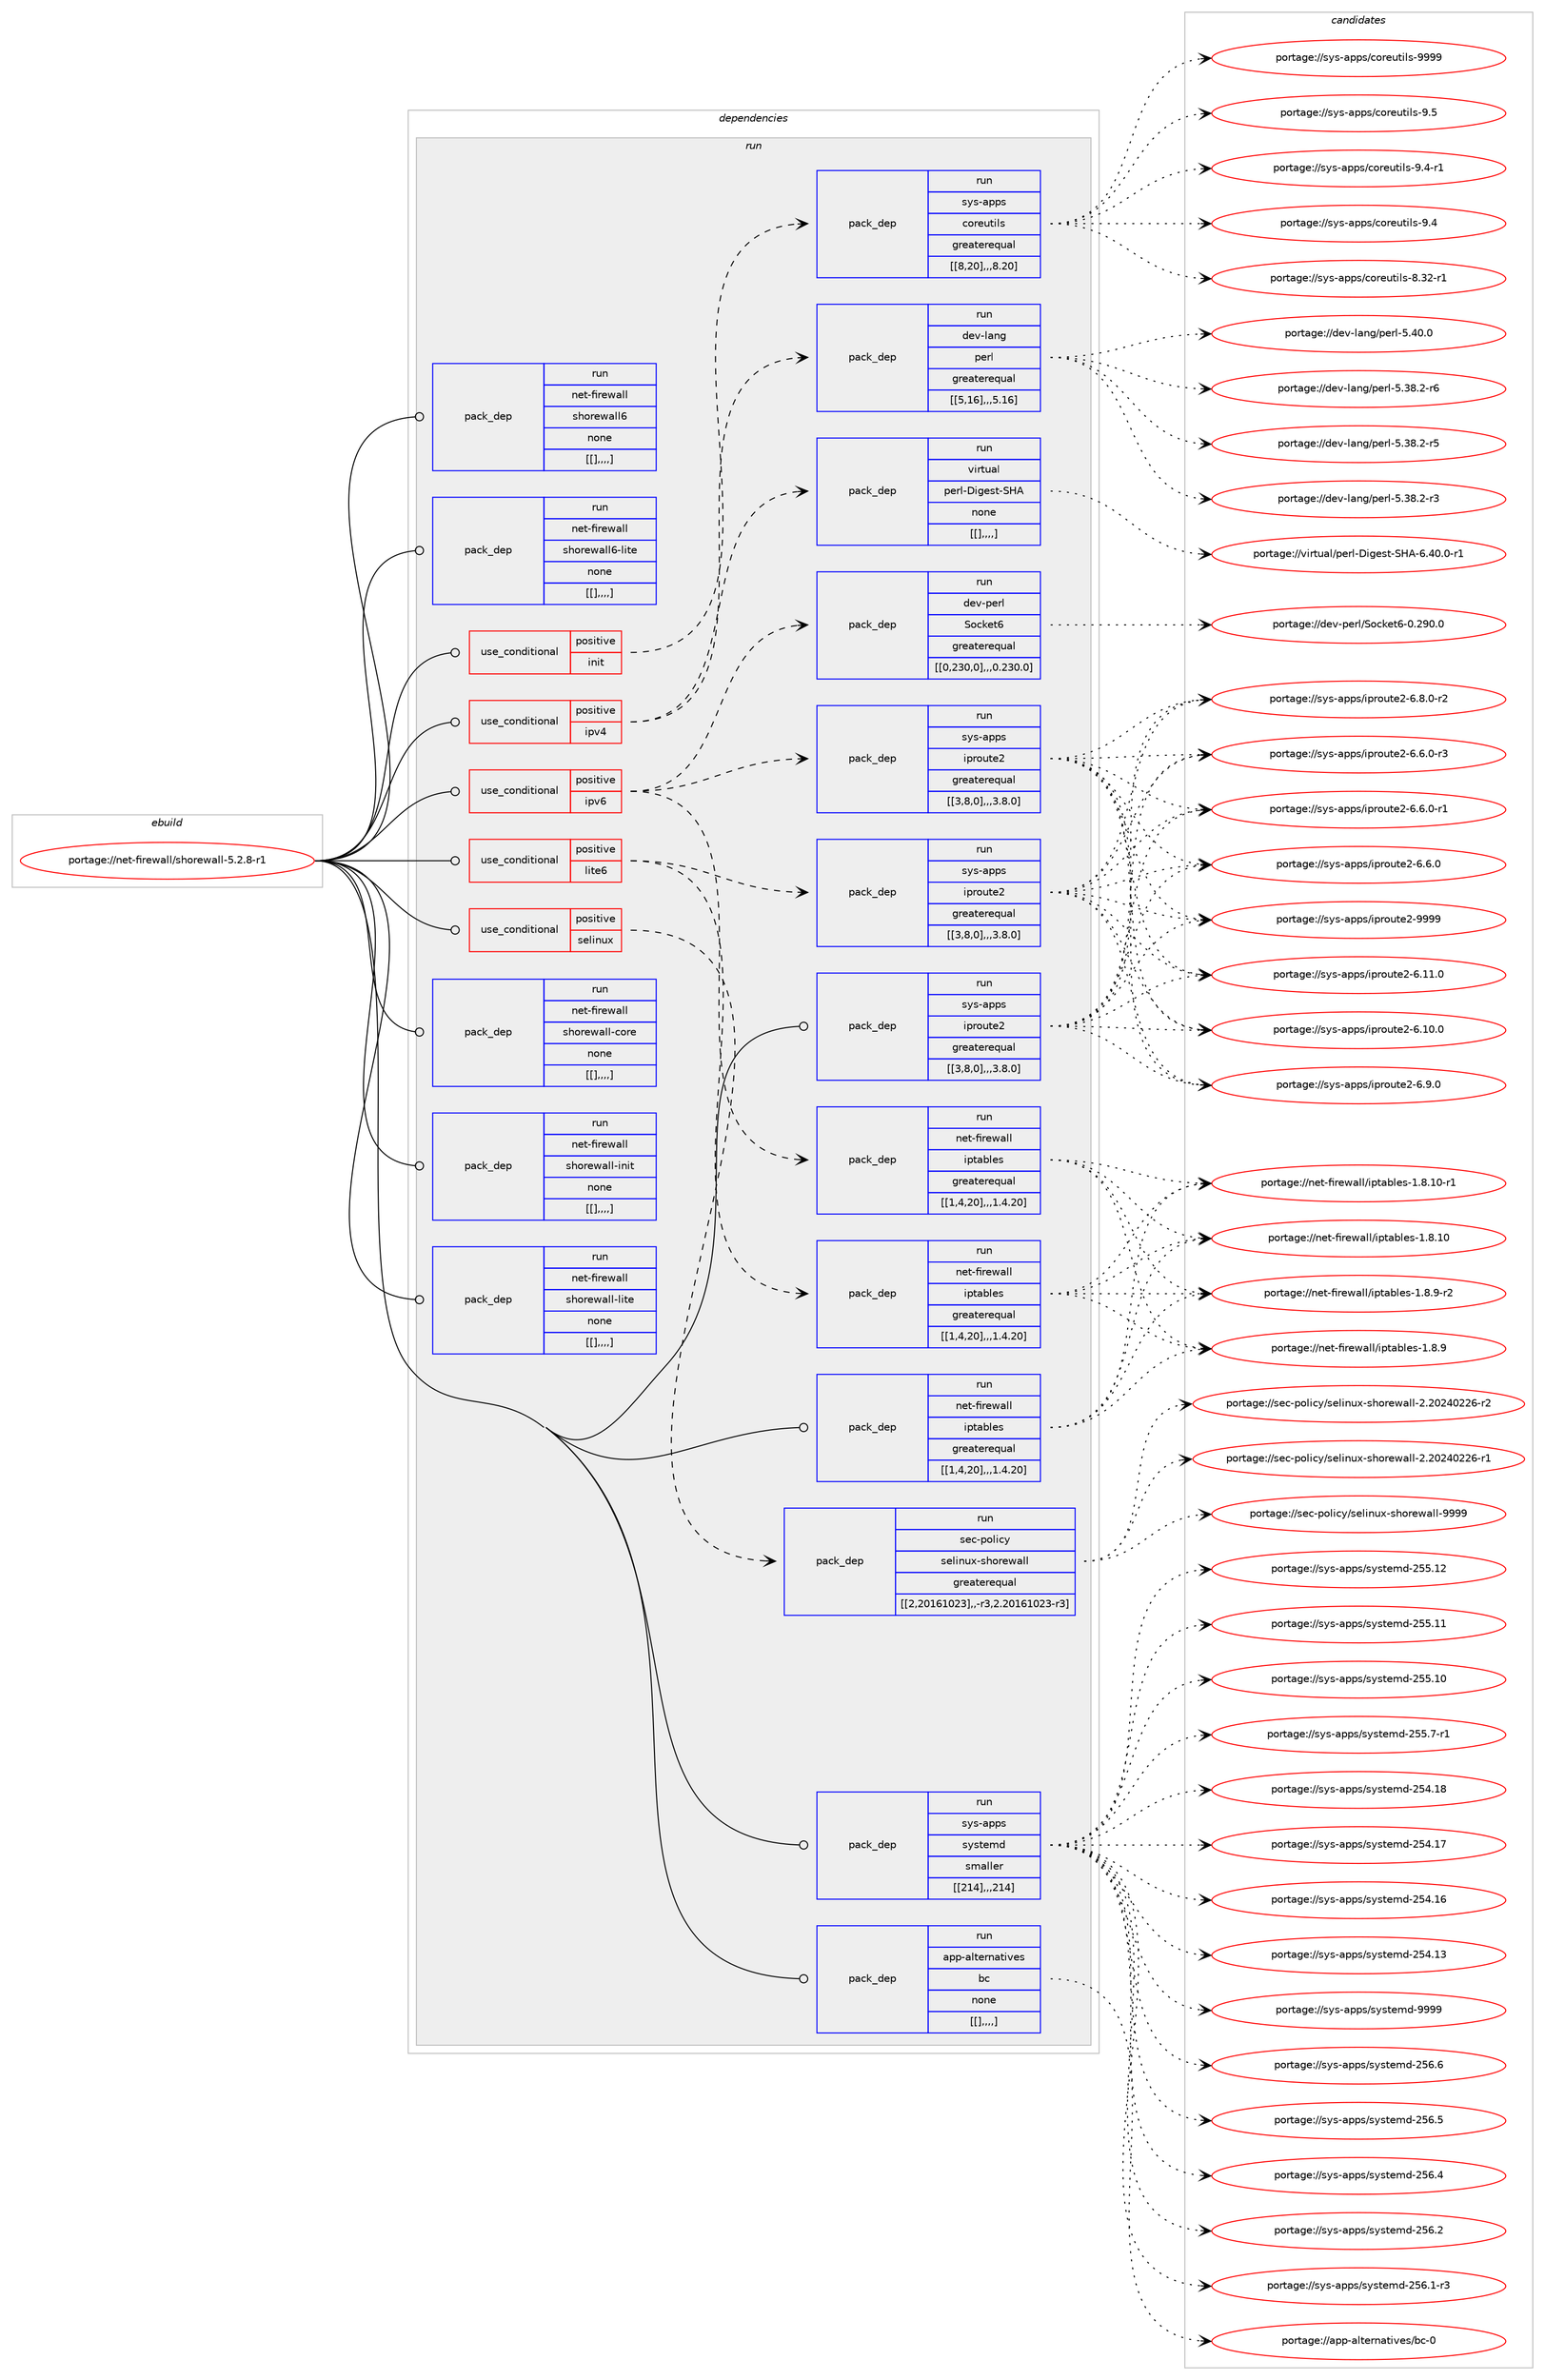 digraph prolog {

# *************
# Graph options
# *************

newrank=true;
concentrate=true;
compound=true;
graph [rankdir=LR,fontname=Helvetica,fontsize=10,ranksep=1.5];#, ranksep=2.5, nodesep=0.2];
edge  [arrowhead=vee];
node  [fontname=Helvetica,fontsize=10];

# **********
# The ebuild
# **********

subgraph cluster_leftcol {
color=gray;
label=<<i>ebuild</i>>;
id [label="portage://net-firewall/shorewall-5.2.8-r1", color=red, width=4, href="../net-firewall/shorewall-5.2.8-r1.svg"];
}

# ****************
# The dependencies
# ****************

subgraph cluster_midcol {
color=gray;
label=<<i>dependencies</i>>;
subgraph cluster_compile {
fillcolor="#eeeeee";
style=filled;
label=<<i>compile</i>>;
}
subgraph cluster_compileandrun {
fillcolor="#eeeeee";
style=filled;
label=<<i>compile and run</i>>;
}
subgraph cluster_run {
fillcolor="#eeeeee";
style=filled;
label=<<i>run</i>>;
subgraph cond94396 {
dependency358878 [label=<<TABLE BORDER="0" CELLBORDER="1" CELLSPACING="0" CELLPADDING="4"><TR><TD ROWSPAN="3" CELLPADDING="10">use_conditional</TD></TR><TR><TD>positive</TD></TR><TR><TD>init</TD></TR></TABLE>>, shape=none, color=red];
subgraph pack261847 {
dependency358879 [label=<<TABLE BORDER="0" CELLBORDER="1" CELLSPACING="0" CELLPADDING="4" WIDTH="220"><TR><TD ROWSPAN="6" CELLPADDING="30">pack_dep</TD></TR><TR><TD WIDTH="110">run</TD></TR><TR><TD>sys-apps</TD></TR><TR><TD>coreutils</TD></TR><TR><TD>greaterequal</TD></TR><TR><TD>[[8,20],,,8.20]</TD></TR></TABLE>>, shape=none, color=blue];
}
dependency358878:e -> dependency358879:w [weight=20,style="dashed",arrowhead="vee"];
}
id:e -> dependency358878:w [weight=20,style="solid",arrowhead="odot"];
subgraph cond94397 {
dependency358880 [label=<<TABLE BORDER="0" CELLBORDER="1" CELLSPACING="0" CELLPADDING="4"><TR><TD ROWSPAN="3" CELLPADDING="10">use_conditional</TD></TR><TR><TD>positive</TD></TR><TR><TD>ipv4</TD></TR></TABLE>>, shape=none, color=red];
subgraph pack261848 {
dependency358881 [label=<<TABLE BORDER="0" CELLBORDER="1" CELLSPACING="0" CELLPADDING="4" WIDTH="220"><TR><TD ROWSPAN="6" CELLPADDING="30">pack_dep</TD></TR><TR><TD WIDTH="110">run</TD></TR><TR><TD>dev-lang</TD></TR><TR><TD>perl</TD></TR><TR><TD>greaterequal</TD></TR><TR><TD>[[5,16],,,5.16]</TD></TR></TABLE>>, shape=none, color=blue];
}
dependency358880:e -> dependency358881:w [weight=20,style="dashed",arrowhead="vee"];
subgraph pack261849 {
dependency358882 [label=<<TABLE BORDER="0" CELLBORDER="1" CELLSPACING="0" CELLPADDING="4" WIDTH="220"><TR><TD ROWSPAN="6" CELLPADDING="30">pack_dep</TD></TR><TR><TD WIDTH="110">run</TD></TR><TR><TD>virtual</TD></TR><TR><TD>perl-Digest-SHA</TD></TR><TR><TD>none</TD></TR><TR><TD>[[],,,,]</TD></TR></TABLE>>, shape=none, color=blue];
}
dependency358880:e -> dependency358882:w [weight=20,style="dashed",arrowhead="vee"];
}
id:e -> dependency358880:w [weight=20,style="solid",arrowhead="odot"];
subgraph cond94398 {
dependency358883 [label=<<TABLE BORDER="0" CELLBORDER="1" CELLSPACING="0" CELLPADDING="4"><TR><TD ROWSPAN="3" CELLPADDING="10">use_conditional</TD></TR><TR><TD>positive</TD></TR><TR><TD>ipv6</TD></TR></TABLE>>, shape=none, color=red];
subgraph pack261850 {
dependency358884 [label=<<TABLE BORDER="0" CELLBORDER="1" CELLSPACING="0" CELLPADDING="4" WIDTH="220"><TR><TD ROWSPAN="6" CELLPADDING="30">pack_dep</TD></TR><TR><TD WIDTH="110">run</TD></TR><TR><TD>dev-perl</TD></TR><TR><TD>Socket6</TD></TR><TR><TD>greaterequal</TD></TR><TR><TD>[[0,230,0],,,0.230.0]</TD></TR></TABLE>>, shape=none, color=blue];
}
dependency358883:e -> dependency358884:w [weight=20,style="dashed",arrowhead="vee"];
subgraph pack261851 {
dependency358885 [label=<<TABLE BORDER="0" CELLBORDER="1" CELLSPACING="0" CELLPADDING="4" WIDTH="220"><TR><TD ROWSPAN="6" CELLPADDING="30">pack_dep</TD></TR><TR><TD WIDTH="110">run</TD></TR><TR><TD>net-firewall</TD></TR><TR><TD>iptables</TD></TR><TR><TD>greaterequal</TD></TR><TR><TD>[[1,4,20],,,1.4.20]</TD></TR></TABLE>>, shape=none, color=blue];
}
dependency358883:e -> dependency358885:w [weight=20,style="dashed",arrowhead="vee"];
subgraph pack261852 {
dependency358886 [label=<<TABLE BORDER="0" CELLBORDER="1" CELLSPACING="0" CELLPADDING="4" WIDTH="220"><TR><TD ROWSPAN="6" CELLPADDING="30">pack_dep</TD></TR><TR><TD WIDTH="110">run</TD></TR><TR><TD>sys-apps</TD></TR><TR><TD>iproute2</TD></TR><TR><TD>greaterequal</TD></TR><TR><TD>[[3,8,0],,,3.8.0]</TD></TR></TABLE>>, shape=none, color=blue];
}
dependency358883:e -> dependency358886:w [weight=20,style="dashed",arrowhead="vee"];
}
id:e -> dependency358883:w [weight=20,style="solid",arrowhead="odot"];
subgraph cond94399 {
dependency358887 [label=<<TABLE BORDER="0" CELLBORDER="1" CELLSPACING="0" CELLPADDING="4"><TR><TD ROWSPAN="3" CELLPADDING="10">use_conditional</TD></TR><TR><TD>positive</TD></TR><TR><TD>lite6</TD></TR></TABLE>>, shape=none, color=red];
subgraph pack261853 {
dependency358888 [label=<<TABLE BORDER="0" CELLBORDER="1" CELLSPACING="0" CELLPADDING="4" WIDTH="220"><TR><TD ROWSPAN="6" CELLPADDING="30">pack_dep</TD></TR><TR><TD WIDTH="110">run</TD></TR><TR><TD>net-firewall</TD></TR><TR><TD>iptables</TD></TR><TR><TD>greaterequal</TD></TR><TR><TD>[[1,4,20],,,1.4.20]</TD></TR></TABLE>>, shape=none, color=blue];
}
dependency358887:e -> dependency358888:w [weight=20,style="dashed",arrowhead="vee"];
subgraph pack261854 {
dependency358889 [label=<<TABLE BORDER="0" CELLBORDER="1" CELLSPACING="0" CELLPADDING="4" WIDTH="220"><TR><TD ROWSPAN="6" CELLPADDING="30">pack_dep</TD></TR><TR><TD WIDTH="110">run</TD></TR><TR><TD>sys-apps</TD></TR><TR><TD>iproute2</TD></TR><TR><TD>greaterequal</TD></TR><TR><TD>[[3,8,0],,,3.8.0]</TD></TR></TABLE>>, shape=none, color=blue];
}
dependency358887:e -> dependency358889:w [weight=20,style="dashed",arrowhead="vee"];
}
id:e -> dependency358887:w [weight=20,style="solid",arrowhead="odot"];
subgraph cond94400 {
dependency358890 [label=<<TABLE BORDER="0" CELLBORDER="1" CELLSPACING="0" CELLPADDING="4"><TR><TD ROWSPAN="3" CELLPADDING="10">use_conditional</TD></TR><TR><TD>positive</TD></TR><TR><TD>selinux</TD></TR></TABLE>>, shape=none, color=red];
subgraph pack261855 {
dependency358891 [label=<<TABLE BORDER="0" CELLBORDER="1" CELLSPACING="0" CELLPADDING="4" WIDTH="220"><TR><TD ROWSPAN="6" CELLPADDING="30">pack_dep</TD></TR><TR><TD WIDTH="110">run</TD></TR><TR><TD>sec-policy</TD></TR><TR><TD>selinux-shorewall</TD></TR><TR><TD>greaterequal</TD></TR><TR><TD>[[2,20161023],,-r3,2.20161023-r3]</TD></TR></TABLE>>, shape=none, color=blue];
}
dependency358890:e -> dependency358891:w [weight=20,style="dashed",arrowhead="vee"];
}
id:e -> dependency358890:w [weight=20,style="solid",arrowhead="odot"];
subgraph pack261856 {
dependency358892 [label=<<TABLE BORDER="0" CELLBORDER="1" CELLSPACING="0" CELLPADDING="4" WIDTH="220"><TR><TD ROWSPAN="6" CELLPADDING="30">pack_dep</TD></TR><TR><TD WIDTH="110">run</TD></TR><TR><TD>app-alternatives</TD></TR><TR><TD>bc</TD></TR><TR><TD>none</TD></TR><TR><TD>[[],,,,]</TD></TR></TABLE>>, shape=none, color=blue];
}
id:e -> dependency358892:w [weight=20,style="solid",arrowhead="odot"];
subgraph pack261857 {
dependency358893 [label=<<TABLE BORDER="0" CELLBORDER="1" CELLSPACING="0" CELLPADDING="4" WIDTH="220"><TR><TD ROWSPAN="6" CELLPADDING="30">pack_dep</TD></TR><TR><TD WIDTH="110">run</TD></TR><TR><TD>net-firewall</TD></TR><TR><TD>iptables</TD></TR><TR><TD>greaterequal</TD></TR><TR><TD>[[1,4,20],,,1.4.20]</TD></TR></TABLE>>, shape=none, color=blue];
}
id:e -> dependency358893:w [weight=20,style="solid",arrowhead="odot"];
subgraph pack261858 {
dependency358894 [label=<<TABLE BORDER="0" CELLBORDER="1" CELLSPACING="0" CELLPADDING="4" WIDTH="220"><TR><TD ROWSPAN="6" CELLPADDING="30">pack_dep</TD></TR><TR><TD WIDTH="110">run</TD></TR><TR><TD>sys-apps</TD></TR><TR><TD>iproute2</TD></TR><TR><TD>greaterequal</TD></TR><TR><TD>[[3,8,0],,,3.8.0]</TD></TR></TABLE>>, shape=none, color=blue];
}
id:e -> dependency358894:w [weight=20,style="solid",arrowhead="odot"];
subgraph pack261859 {
dependency358895 [label=<<TABLE BORDER="0" CELLBORDER="1" CELLSPACING="0" CELLPADDING="4" WIDTH="220"><TR><TD ROWSPAN="6" CELLPADDING="30">pack_dep</TD></TR><TR><TD WIDTH="110">run</TD></TR><TR><TD>net-firewall</TD></TR><TR><TD>shorewall-core</TD></TR><TR><TD>none</TD></TR><TR><TD>[[],,,,]</TD></TR></TABLE>>, shape=none, color=blue];
}
id:e -> dependency358895:w [weight=20,style="solid",arrowhead="odot"];
subgraph pack261860 {
dependency358896 [label=<<TABLE BORDER="0" CELLBORDER="1" CELLSPACING="0" CELLPADDING="4" WIDTH="220"><TR><TD ROWSPAN="6" CELLPADDING="30">pack_dep</TD></TR><TR><TD WIDTH="110">run</TD></TR><TR><TD>net-firewall</TD></TR><TR><TD>shorewall-init</TD></TR><TR><TD>none</TD></TR><TR><TD>[[],,,,]</TD></TR></TABLE>>, shape=none, color=blue];
}
id:e -> dependency358896:w [weight=20,style="solid",arrowhead="odot"];
subgraph pack261861 {
dependency358897 [label=<<TABLE BORDER="0" CELLBORDER="1" CELLSPACING="0" CELLPADDING="4" WIDTH="220"><TR><TD ROWSPAN="6" CELLPADDING="30">pack_dep</TD></TR><TR><TD WIDTH="110">run</TD></TR><TR><TD>net-firewall</TD></TR><TR><TD>shorewall-lite</TD></TR><TR><TD>none</TD></TR><TR><TD>[[],,,,]</TD></TR></TABLE>>, shape=none, color=blue];
}
id:e -> dependency358897:w [weight=20,style="solid",arrowhead="odot"];
subgraph pack261862 {
dependency358898 [label=<<TABLE BORDER="0" CELLBORDER="1" CELLSPACING="0" CELLPADDING="4" WIDTH="220"><TR><TD ROWSPAN="6" CELLPADDING="30">pack_dep</TD></TR><TR><TD WIDTH="110">run</TD></TR><TR><TD>net-firewall</TD></TR><TR><TD>shorewall6</TD></TR><TR><TD>none</TD></TR><TR><TD>[[],,,,]</TD></TR></TABLE>>, shape=none, color=blue];
}
id:e -> dependency358898:w [weight=20,style="solid",arrowhead="odot"];
subgraph pack261863 {
dependency358899 [label=<<TABLE BORDER="0" CELLBORDER="1" CELLSPACING="0" CELLPADDING="4" WIDTH="220"><TR><TD ROWSPAN="6" CELLPADDING="30">pack_dep</TD></TR><TR><TD WIDTH="110">run</TD></TR><TR><TD>net-firewall</TD></TR><TR><TD>shorewall6-lite</TD></TR><TR><TD>none</TD></TR><TR><TD>[[],,,,]</TD></TR></TABLE>>, shape=none, color=blue];
}
id:e -> dependency358899:w [weight=20,style="solid",arrowhead="odot"];
subgraph pack261864 {
dependency358900 [label=<<TABLE BORDER="0" CELLBORDER="1" CELLSPACING="0" CELLPADDING="4" WIDTH="220"><TR><TD ROWSPAN="6" CELLPADDING="30">pack_dep</TD></TR><TR><TD WIDTH="110">run</TD></TR><TR><TD>sys-apps</TD></TR><TR><TD>systemd</TD></TR><TR><TD>smaller</TD></TR><TR><TD>[[214],,,214]</TD></TR></TABLE>>, shape=none, color=blue];
}
id:e -> dependency358900:w [weight=20,style="solid",arrowhead="odot"];
}
}

# **************
# The candidates
# **************

subgraph cluster_choices {
rank=same;
color=gray;
label=<<i>candidates</i>>;

subgraph choice261847 {
color=black;
nodesep=1;
choice115121115459711211211547991111141011171161051081154557575757 [label="portage://sys-apps/coreutils-9999", color=red, width=4,href="../sys-apps/coreutils-9999.svg"];
choice1151211154597112112115479911111410111711610510811545574653 [label="portage://sys-apps/coreutils-9.5", color=red, width=4,href="../sys-apps/coreutils-9.5.svg"];
choice11512111545971121121154799111114101117116105108115455746524511449 [label="portage://sys-apps/coreutils-9.4-r1", color=red, width=4,href="../sys-apps/coreutils-9.4-r1.svg"];
choice1151211154597112112115479911111410111711610510811545574652 [label="portage://sys-apps/coreutils-9.4", color=red, width=4,href="../sys-apps/coreutils-9.4.svg"];
choice1151211154597112112115479911111410111711610510811545564651504511449 [label="portage://sys-apps/coreutils-8.32-r1", color=red, width=4,href="../sys-apps/coreutils-8.32-r1.svg"];
dependency358879:e -> choice115121115459711211211547991111141011171161051081154557575757:w [style=dotted,weight="100"];
dependency358879:e -> choice1151211154597112112115479911111410111711610510811545574653:w [style=dotted,weight="100"];
dependency358879:e -> choice11512111545971121121154799111114101117116105108115455746524511449:w [style=dotted,weight="100"];
dependency358879:e -> choice1151211154597112112115479911111410111711610510811545574652:w [style=dotted,weight="100"];
dependency358879:e -> choice1151211154597112112115479911111410111711610510811545564651504511449:w [style=dotted,weight="100"];
}
subgraph choice261848 {
color=black;
nodesep=1;
choice10010111845108971101034711210111410845534652484648 [label="portage://dev-lang/perl-5.40.0", color=red, width=4,href="../dev-lang/perl-5.40.0.svg"];
choice100101118451089711010347112101114108455346515646504511454 [label="portage://dev-lang/perl-5.38.2-r6", color=red, width=4,href="../dev-lang/perl-5.38.2-r6.svg"];
choice100101118451089711010347112101114108455346515646504511453 [label="portage://dev-lang/perl-5.38.2-r5", color=red, width=4,href="../dev-lang/perl-5.38.2-r5.svg"];
choice100101118451089711010347112101114108455346515646504511451 [label="portage://dev-lang/perl-5.38.2-r3", color=red, width=4,href="../dev-lang/perl-5.38.2-r3.svg"];
dependency358881:e -> choice10010111845108971101034711210111410845534652484648:w [style=dotted,weight="100"];
dependency358881:e -> choice100101118451089711010347112101114108455346515646504511454:w [style=dotted,weight="100"];
dependency358881:e -> choice100101118451089711010347112101114108455346515646504511453:w [style=dotted,weight="100"];
dependency358881:e -> choice100101118451089711010347112101114108455346515646504511451:w [style=dotted,weight="100"];
}
subgraph choice261849 {
color=black;
nodesep=1;
choice1181051141161179710847112101114108456810510310111511645837265455446524846484511449 [label="portage://virtual/perl-Digest-SHA-6.40.0-r1", color=red, width=4,href="../virtual/perl-Digest-SHA-6.40.0-r1.svg"];
dependency358882:e -> choice1181051141161179710847112101114108456810510310111511645837265455446524846484511449:w [style=dotted,weight="100"];
}
subgraph choice261850 {
color=black;
nodesep=1;
choice10010111845112101114108478311199107101116544548465057484648 [label="portage://dev-perl/Socket6-0.290.0", color=red, width=4,href="../dev-perl/Socket6-0.290.0.svg"];
dependency358884:e -> choice10010111845112101114108478311199107101116544548465057484648:w [style=dotted,weight="100"];
}
subgraph choice261851 {
color=black;
nodesep=1;
choice1101011164510210511410111997108108471051121169798108101115454946564649484511449 [label="portage://net-firewall/iptables-1.8.10-r1", color=red, width=4,href="../net-firewall/iptables-1.8.10-r1.svg"];
choice110101116451021051141011199710810847105112116979810810111545494656464948 [label="portage://net-firewall/iptables-1.8.10", color=red, width=4,href="../net-firewall/iptables-1.8.10.svg"];
choice11010111645102105114101119971081084710511211697981081011154549465646574511450 [label="portage://net-firewall/iptables-1.8.9-r2", color=red, width=4,href="../net-firewall/iptables-1.8.9-r2.svg"];
choice1101011164510210511410111997108108471051121169798108101115454946564657 [label="portage://net-firewall/iptables-1.8.9", color=red, width=4,href="../net-firewall/iptables-1.8.9.svg"];
dependency358885:e -> choice1101011164510210511410111997108108471051121169798108101115454946564649484511449:w [style=dotted,weight="100"];
dependency358885:e -> choice110101116451021051141011199710810847105112116979810810111545494656464948:w [style=dotted,weight="100"];
dependency358885:e -> choice11010111645102105114101119971081084710511211697981081011154549465646574511450:w [style=dotted,weight="100"];
dependency358885:e -> choice1101011164510210511410111997108108471051121169798108101115454946564657:w [style=dotted,weight="100"];
}
subgraph choice261852 {
color=black;
nodesep=1;
choice115121115459711211211547105112114111117116101504557575757 [label="portage://sys-apps/iproute2-9999", color=red, width=4,href="../sys-apps/iproute2-9999.svg"];
choice1151211154597112112115471051121141111171161015045544649494648 [label="portage://sys-apps/iproute2-6.11.0", color=red, width=4,href="../sys-apps/iproute2-6.11.0.svg"];
choice1151211154597112112115471051121141111171161015045544649484648 [label="portage://sys-apps/iproute2-6.10.0", color=red, width=4,href="../sys-apps/iproute2-6.10.0.svg"];
choice11512111545971121121154710511211411111711610150455446574648 [label="portage://sys-apps/iproute2-6.9.0", color=red, width=4,href="../sys-apps/iproute2-6.9.0.svg"];
choice115121115459711211211547105112114111117116101504554465646484511450 [label="portage://sys-apps/iproute2-6.8.0-r2", color=red, width=4,href="../sys-apps/iproute2-6.8.0-r2.svg"];
choice115121115459711211211547105112114111117116101504554465446484511451 [label="portage://sys-apps/iproute2-6.6.0-r3", color=red, width=4,href="../sys-apps/iproute2-6.6.0-r3.svg"];
choice115121115459711211211547105112114111117116101504554465446484511449 [label="portage://sys-apps/iproute2-6.6.0-r1", color=red, width=4,href="../sys-apps/iproute2-6.6.0-r1.svg"];
choice11512111545971121121154710511211411111711610150455446544648 [label="portage://sys-apps/iproute2-6.6.0", color=red, width=4,href="../sys-apps/iproute2-6.6.0.svg"];
dependency358886:e -> choice115121115459711211211547105112114111117116101504557575757:w [style=dotted,weight="100"];
dependency358886:e -> choice1151211154597112112115471051121141111171161015045544649494648:w [style=dotted,weight="100"];
dependency358886:e -> choice1151211154597112112115471051121141111171161015045544649484648:w [style=dotted,weight="100"];
dependency358886:e -> choice11512111545971121121154710511211411111711610150455446574648:w [style=dotted,weight="100"];
dependency358886:e -> choice115121115459711211211547105112114111117116101504554465646484511450:w [style=dotted,weight="100"];
dependency358886:e -> choice115121115459711211211547105112114111117116101504554465446484511451:w [style=dotted,weight="100"];
dependency358886:e -> choice115121115459711211211547105112114111117116101504554465446484511449:w [style=dotted,weight="100"];
dependency358886:e -> choice11512111545971121121154710511211411111711610150455446544648:w [style=dotted,weight="100"];
}
subgraph choice261853 {
color=black;
nodesep=1;
choice1101011164510210511410111997108108471051121169798108101115454946564649484511449 [label="portage://net-firewall/iptables-1.8.10-r1", color=red, width=4,href="../net-firewall/iptables-1.8.10-r1.svg"];
choice110101116451021051141011199710810847105112116979810810111545494656464948 [label="portage://net-firewall/iptables-1.8.10", color=red, width=4,href="../net-firewall/iptables-1.8.10.svg"];
choice11010111645102105114101119971081084710511211697981081011154549465646574511450 [label="portage://net-firewall/iptables-1.8.9-r2", color=red, width=4,href="../net-firewall/iptables-1.8.9-r2.svg"];
choice1101011164510210511410111997108108471051121169798108101115454946564657 [label="portage://net-firewall/iptables-1.8.9", color=red, width=4,href="../net-firewall/iptables-1.8.9.svg"];
dependency358888:e -> choice1101011164510210511410111997108108471051121169798108101115454946564649484511449:w [style=dotted,weight="100"];
dependency358888:e -> choice110101116451021051141011199710810847105112116979810810111545494656464948:w [style=dotted,weight="100"];
dependency358888:e -> choice11010111645102105114101119971081084710511211697981081011154549465646574511450:w [style=dotted,weight="100"];
dependency358888:e -> choice1101011164510210511410111997108108471051121169798108101115454946564657:w [style=dotted,weight="100"];
}
subgraph choice261854 {
color=black;
nodesep=1;
choice115121115459711211211547105112114111117116101504557575757 [label="portage://sys-apps/iproute2-9999", color=red, width=4,href="../sys-apps/iproute2-9999.svg"];
choice1151211154597112112115471051121141111171161015045544649494648 [label="portage://sys-apps/iproute2-6.11.0", color=red, width=4,href="../sys-apps/iproute2-6.11.0.svg"];
choice1151211154597112112115471051121141111171161015045544649484648 [label="portage://sys-apps/iproute2-6.10.0", color=red, width=4,href="../sys-apps/iproute2-6.10.0.svg"];
choice11512111545971121121154710511211411111711610150455446574648 [label="portage://sys-apps/iproute2-6.9.0", color=red, width=4,href="../sys-apps/iproute2-6.9.0.svg"];
choice115121115459711211211547105112114111117116101504554465646484511450 [label="portage://sys-apps/iproute2-6.8.0-r2", color=red, width=4,href="../sys-apps/iproute2-6.8.0-r2.svg"];
choice115121115459711211211547105112114111117116101504554465446484511451 [label="portage://sys-apps/iproute2-6.6.0-r3", color=red, width=4,href="../sys-apps/iproute2-6.6.0-r3.svg"];
choice115121115459711211211547105112114111117116101504554465446484511449 [label="portage://sys-apps/iproute2-6.6.0-r1", color=red, width=4,href="../sys-apps/iproute2-6.6.0-r1.svg"];
choice11512111545971121121154710511211411111711610150455446544648 [label="portage://sys-apps/iproute2-6.6.0", color=red, width=4,href="../sys-apps/iproute2-6.6.0.svg"];
dependency358889:e -> choice115121115459711211211547105112114111117116101504557575757:w [style=dotted,weight="100"];
dependency358889:e -> choice1151211154597112112115471051121141111171161015045544649494648:w [style=dotted,weight="100"];
dependency358889:e -> choice1151211154597112112115471051121141111171161015045544649484648:w [style=dotted,weight="100"];
dependency358889:e -> choice11512111545971121121154710511211411111711610150455446574648:w [style=dotted,weight="100"];
dependency358889:e -> choice115121115459711211211547105112114111117116101504554465646484511450:w [style=dotted,weight="100"];
dependency358889:e -> choice115121115459711211211547105112114111117116101504554465446484511451:w [style=dotted,weight="100"];
dependency358889:e -> choice115121115459711211211547105112114111117116101504554465446484511449:w [style=dotted,weight="100"];
dependency358889:e -> choice11512111545971121121154710511211411111711610150455446544648:w [style=dotted,weight="100"];
}
subgraph choice261855 {
color=black;
nodesep=1;
choice1151019945112111108105991214711510110810511011712045115104111114101119971081084557575757 [label="portage://sec-policy/selinux-shorewall-9999", color=red, width=4,href="../sec-policy/selinux-shorewall-9999.svg"];
choice11510199451121111081059912147115101108105110117120451151041111141011199710810845504650485052485050544511450 [label="portage://sec-policy/selinux-shorewall-2.20240226-r2", color=red, width=4,href="../sec-policy/selinux-shorewall-2.20240226-r2.svg"];
choice11510199451121111081059912147115101108105110117120451151041111141011199710810845504650485052485050544511449 [label="portage://sec-policy/selinux-shorewall-2.20240226-r1", color=red, width=4,href="../sec-policy/selinux-shorewall-2.20240226-r1.svg"];
dependency358891:e -> choice1151019945112111108105991214711510110810511011712045115104111114101119971081084557575757:w [style=dotted,weight="100"];
dependency358891:e -> choice11510199451121111081059912147115101108105110117120451151041111141011199710810845504650485052485050544511450:w [style=dotted,weight="100"];
dependency358891:e -> choice11510199451121111081059912147115101108105110117120451151041111141011199710810845504650485052485050544511449:w [style=dotted,weight="100"];
}
subgraph choice261856 {
color=black;
nodesep=1;
choice971121124597108116101114110971161051181011154798994548 [label="portage://app-alternatives/bc-0", color=red, width=4,href="../app-alternatives/bc-0.svg"];
dependency358892:e -> choice971121124597108116101114110971161051181011154798994548:w [style=dotted,weight="100"];
}
subgraph choice261857 {
color=black;
nodesep=1;
choice1101011164510210511410111997108108471051121169798108101115454946564649484511449 [label="portage://net-firewall/iptables-1.8.10-r1", color=red, width=4,href="../net-firewall/iptables-1.8.10-r1.svg"];
choice110101116451021051141011199710810847105112116979810810111545494656464948 [label="portage://net-firewall/iptables-1.8.10", color=red, width=4,href="../net-firewall/iptables-1.8.10.svg"];
choice11010111645102105114101119971081084710511211697981081011154549465646574511450 [label="portage://net-firewall/iptables-1.8.9-r2", color=red, width=4,href="../net-firewall/iptables-1.8.9-r2.svg"];
choice1101011164510210511410111997108108471051121169798108101115454946564657 [label="portage://net-firewall/iptables-1.8.9", color=red, width=4,href="../net-firewall/iptables-1.8.9.svg"];
dependency358893:e -> choice1101011164510210511410111997108108471051121169798108101115454946564649484511449:w [style=dotted,weight="100"];
dependency358893:e -> choice110101116451021051141011199710810847105112116979810810111545494656464948:w [style=dotted,weight="100"];
dependency358893:e -> choice11010111645102105114101119971081084710511211697981081011154549465646574511450:w [style=dotted,weight="100"];
dependency358893:e -> choice1101011164510210511410111997108108471051121169798108101115454946564657:w [style=dotted,weight="100"];
}
subgraph choice261858 {
color=black;
nodesep=1;
choice115121115459711211211547105112114111117116101504557575757 [label="portage://sys-apps/iproute2-9999", color=red, width=4,href="../sys-apps/iproute2-9999.svg"];
choice1151211154597112112115471051121141111171161015045544649494648 [label="portage://sys-apps/iproute2-6.11.0", color=red, width=4,href="../sys-apps/iproute2-6.11.0.svg"];
choice1151211154597112112115471051121141111171161015045544649484648 [label="portage://sys-apps/iproute2-6.10.0", color=red, width=4,href="../sys-apps/iproute2-6.10.0.svg"];
choice11512111545971121121154710511211411111711610150455446574648 [label="portage://sys-apps/iproute2-6.9.0", color=red, width=4,href="../sys-apps/iproute2-6.9.0.svg"];
choice115121115459711211211547105112114111117116101504554465646484511450 [label="portage://sys-apps/iproute2-6.8.0-r2", color=red, width=4,href="../sys-apps/iproute2-6.8.0-r2.svg"];
choice115121115459711211211547105112114111117116101504554465446484511451 [label="portage://sys-apps/iproute2-6.6.0-r3", color=red, width=4,href="../sys-apps/iproute2-6.6.0-r3.svg"];
choice115121115459711211211547105112114111117116101504554465446484511449 [label="portage://sys-apps/iproute2-6.6.0-r1", color=red, width=4,href="../sys-apps/iproute2-6.6.0-r1.svg"];
choice11512111545971121121154710511211411111711610150455446544648 [label="portage://sys-apps/iproute2-6.6.0", color=red, width=4,href="../sys-apps/iproute2-6.6.0.svg"];
dependency358894:e -> choice115121115459711211211547105112114111117116101504557575757:w [style=dotted,weight="100"];
dependency358894:e -> choice1151211154597112112115471051121141111171161015045544649494648:w [style=dotted,weight="100"];
dependency358894:e -> choice1151211154597112112115471051121141111171161015045544649484648:w [style=dotted,weight="100"];
dependency358894:e -> choice11512111545971121121154710511211411111711610150455446574648:w [style=dotted,weight="100"];
dependency358894:e -> choice115121115459711211211547105112114111117116101504554465646484511450:w [style=dotted,weight="100"];
dependency358894:e -> choice115121115459711211211547105112114111117116101504554465446484511451:w [style=dotted,weight="100"];
dependency358894:e -> choice115121115459711211211547105112114111117116101504554465446484511449:w [style=dotted,weight="100"];
dependency358894:e -> choice11512111545971121121154710511211411111711610150455446544648:w [style=dotted,weight="100"];
}
subgraph choice261859 {
color=black;
nodesep=1;
}
subgraph choice261860 {
color=black;
nodesep=1;
}
subgraph choice261861 {
color=black;
nodesep=1;
}
subgraph choice261862 {
color=black;
nodesep=1;
}
subgraph choice261863 {
color=black;
nodesep=1;
}
subgraph choice261864 {
color=black;
nodesep=1;
choice1151211154597112112115471151211151161011091004557575757 [label="portage://sys-apps/systemd-9999", color=red, width=4,href="../sys-apps/systemd-9999.svg"];
choice115121115459711211211547115121115116101109100455053544654 [label="portage://sys-apps/systemd-256.6", color=red, width=4,href="../sys-apps/systemd-256.6.svg"];
choice115121115459711211211547115121115116101109100455053544653 [label="portage://sys-apps/systemd-256.5", color=red, width=4,href="../sys-apps/systemd-256.5.svg"];
choice115121115459711211211547115121115116101109100455053544652 [label="portage://sys-apps/systemd-256.4", color=red, width=4,href="../sys-apps/systemd-256.4.svg"];
choice115121115459711211211547115121115116101109100455053544650 [label="portage://sys-apps/systemd-256.2", color=red, width=4,href="../sys-apps/systemd-256.2.svg"];
choice1151211154597112112115471151211151161011091004550535446494511451 [label="portage://sys-apps/systemd-256.1-r3", color=red, width=4,href="../sys-apps/systemd-256.1-r3.svg"];
choice11512111545971121121154711512111511610110910045505353464950 [label="portage://sys-apps/systemd-255.12", color=red, width=4,href="../sys-apps/systemd-255.12.svg"];
choice11512111545971121121154711512111511610110910045505353464949 [label="portage://sys-apps/systemd-255.11", color=red, width=4,href="../sys-apps/systemd-255.11.svg"];
choice11512111545971121121154711512111511610110910045505353464948 [label="portage://sys-apps/systemd-255.10", color=red, width=4,href="../sys-apps/systemd-255.10.svg"];
choice1151211154597112112115471151211151161011091004550535346554511449 [label="portage://sys-apps/systemd-255.7-r1", color=red, width=4,href="../sys-apps/systemd-255.7-r1.svg"];
choice11512111545971121121154711512111511610110910045505352464956 [label="portage://sys-apps/systemd-254.18", color=red, width=4,href="../sys-apps/systemd-254.18.svg"];
choice11512111545971121121154711512111511610110910045505352464955 [label="portage://sys-apps/systemd-254.17", color=red, width=4,href="../sys-apps/systemd-254.17.svg"];
choice11512111545971121121154711512111511610110910045505352464954 [label="portage://sys-apps/systemd-254.16", color=red, width=4,href="../sys-apps/systemd-254.16.svg"];
choice11512111545971121121154711512111511610110910045505352464951 [label="portage://sys-apps/systemd-254.13", color=red, width=4,href="../sys-apps/systemd-254.13.svg"];
dependency358900:e -> choice1151211154597112112115471151211151161011091004557575757:w [style=dotted,weight="100"];
dependency358900:e -> choice115121115459711211211547115121115116101109100455053544654:w [style=dotted,weight="100"];
dependency358900:e -> choice115121115459711211211547115121115116101109100455053544653:w [style=dotted,weight="100"];
dependency358900:e -> choice115121115459711211211547115121115116101109100455053544652:w [style=dotted,weight="100"];
dependency358900:e -> choice115121115459711211211547115121115116101109100455053544650:w [style=dotted,weight="100"];
dependency358900:e -> choice1151211154597112112115471151211151161011091004550535446494511451:w [style=dotted,weight="100"];
dependency358900:e -> choice11512111545971121121154711512111511610110910045505353464950:w [style=dotted,weight="100"];
dependency358900:e -> choice11512111545971121121154711512111511610110910045505353464949:w [style=dotted,weight="100"];
dependency358900:e -> choice11512111545971121121154711512111511610110910045505353464948:w [style=dotted,weight="100"];
dependency358900:e -> choice1151211154597112112115471151211151161011091004550535346554511449:w [style=dotted,weight="100"];
dependency358900:e -> choice11512111545971121121154711512111511610110910045505352464956:w [style=dotted,weight="100"];
dependency358900:e -> choice11512111545971121121154711512111511610110910045505352464955:w [style=dotted,weight="100"];
dependency358900:e -> choice11512111545971121121154711512111511610110910045505352464954:w [style=dotted,weight="100"];
dependency358900:e -> choice11512111545971121121154711512111511610110910045505352464951:w [style=dotted,weight="100"];
}
}

}
